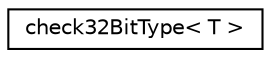 digraph "Graphical Class Hierarchy"
{
  edge [fontname="Helvetica",fontsize="10",labelfontname="Helvetica",labelfontsize="10"];
  node [fontname="Helvetica",fontsize="10",shape=record];
  rankdir="LR";
  Node1 [label="check32BitType\< T \>",height=0.2,width=0.4,color="black", fillcolor="white", style="filled",URL="$structcheck32_bit_type.html"];
}
